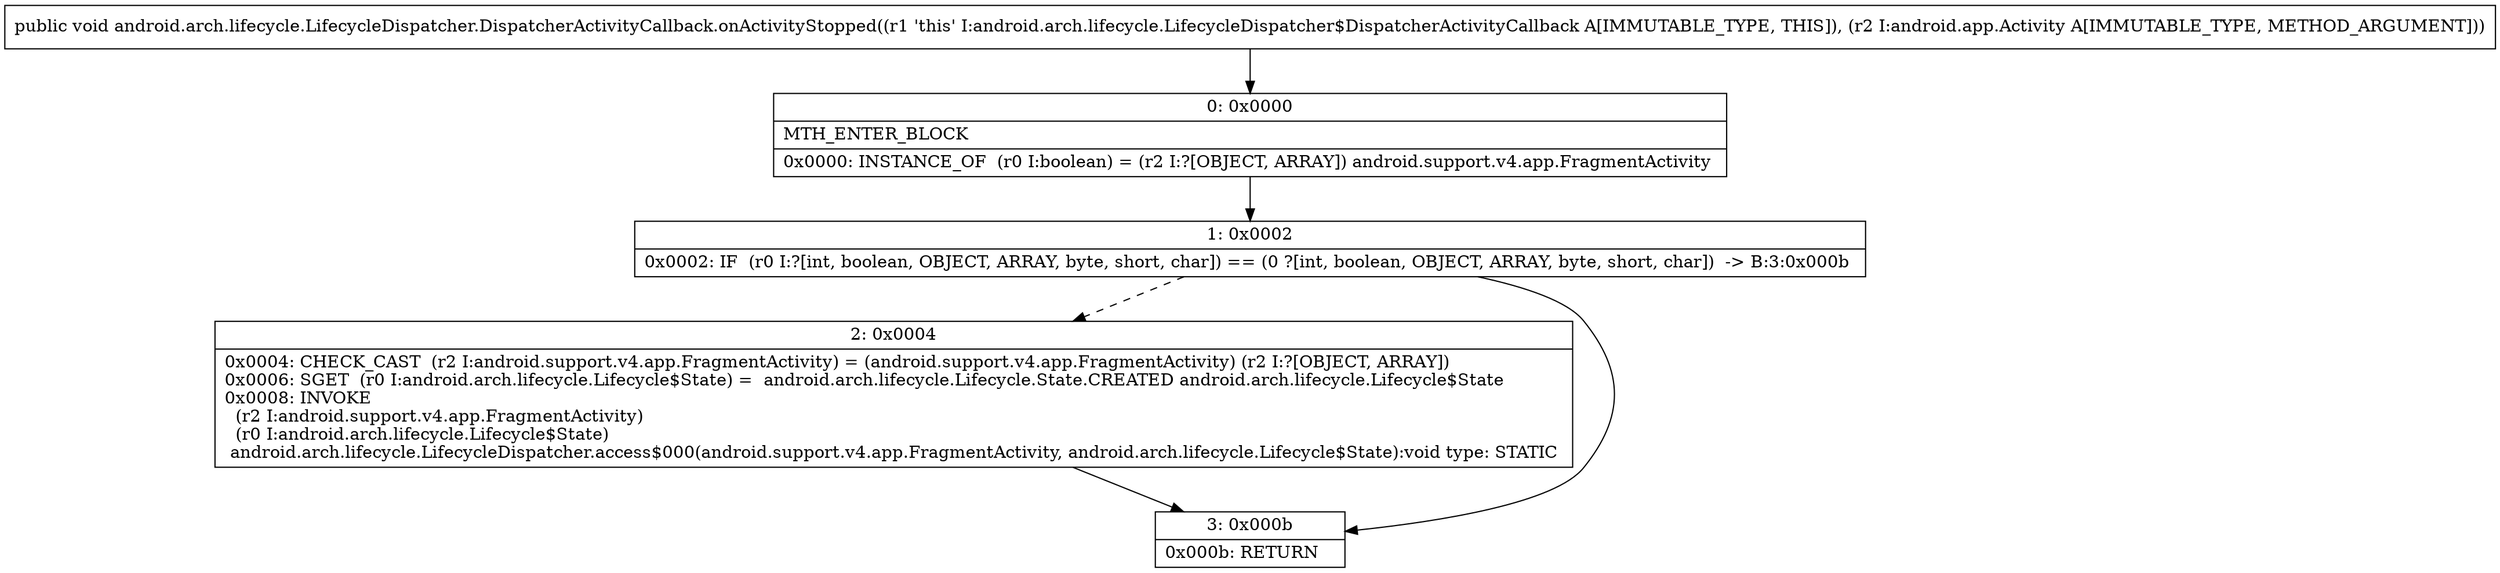 digraph "CFG forandroid.arch.lifecycle.LifecycleDispatcher.DispatcherActivityCallback.onActivityStopped(Landroid\/app\/Activity;)V" {
Node_0 [shape=record,label="{0\:\ 0x0000|MTH_ENTER_BLOCK\l|0x0000: INSTANCE_OF  (r0 I:boolean) = (r2 I:?[OBJECT, ARRAY]) android.support.v4.app.FragmentActivity \l}"];
Node_1 [shape=record,label="{1\:\ 0x0002|0x0002: IF  (r0 I:?[int, boolean, OBJECT, ARRAY, byte, short, char]) == (0 ?[int, boolean, OBJECT, ARRAY, byte, short, char])  \-\> B:3:0x000b \l}"];
Node_2 [shape=record,label="{2\:\ 0x0004|0x0004: CHECK_CAST  (r2 I:android.support.v4.app.FragmentActivity) = (android.support.v4.app.FragmentActivity) (r2 I:?[OBJECT, ARRAY]) \l0x0006: SGET  (r0 I:android.arch.lifecycle.Lifecycle$State) =  android.arch.lifecycle.Lifecycle.State.CREATED android.arch.lifecycle.Lifecycle$State \l0x0008: INVOKE  \l  (r2 I:android.support.v4.app.FragmentActivity)\l  (r0 I:android.arch.lifecycle.Lifecycle$State)\l android.arch.lifecycle.LifecycleDispatcher.access$000(android.support.v4.app.FragmentActivity, android.arch.lifecycle.Lifecycle$State):void type: STATIC \l}"];
Node_3 [shape=record,label="{3\:\ 0x000b|0x000b: RETURN   \l}"];
MethodNode[shape=record,label="{public void android.arch.lifecycle.LifecycleDispatcher.DispatcherActivityCallback.onActivityStopped((r1 'this' I:android.arch.lifecycle.LifecycleDispatcher$DispatcherActivityCallback A[IMMUTABLE_TYPE, THIS]), (r2 I:android.app.Activity A[IMMUTABLE_TYPE, METHOD_ARGUMENT])) }"];
MethodNode -> Node_0;
Node_0 -> Node_1;
Node_1 -> Node_2[style=dashed];
Node_1 -> Node_3;
Node_2 -> Node_3;
}

